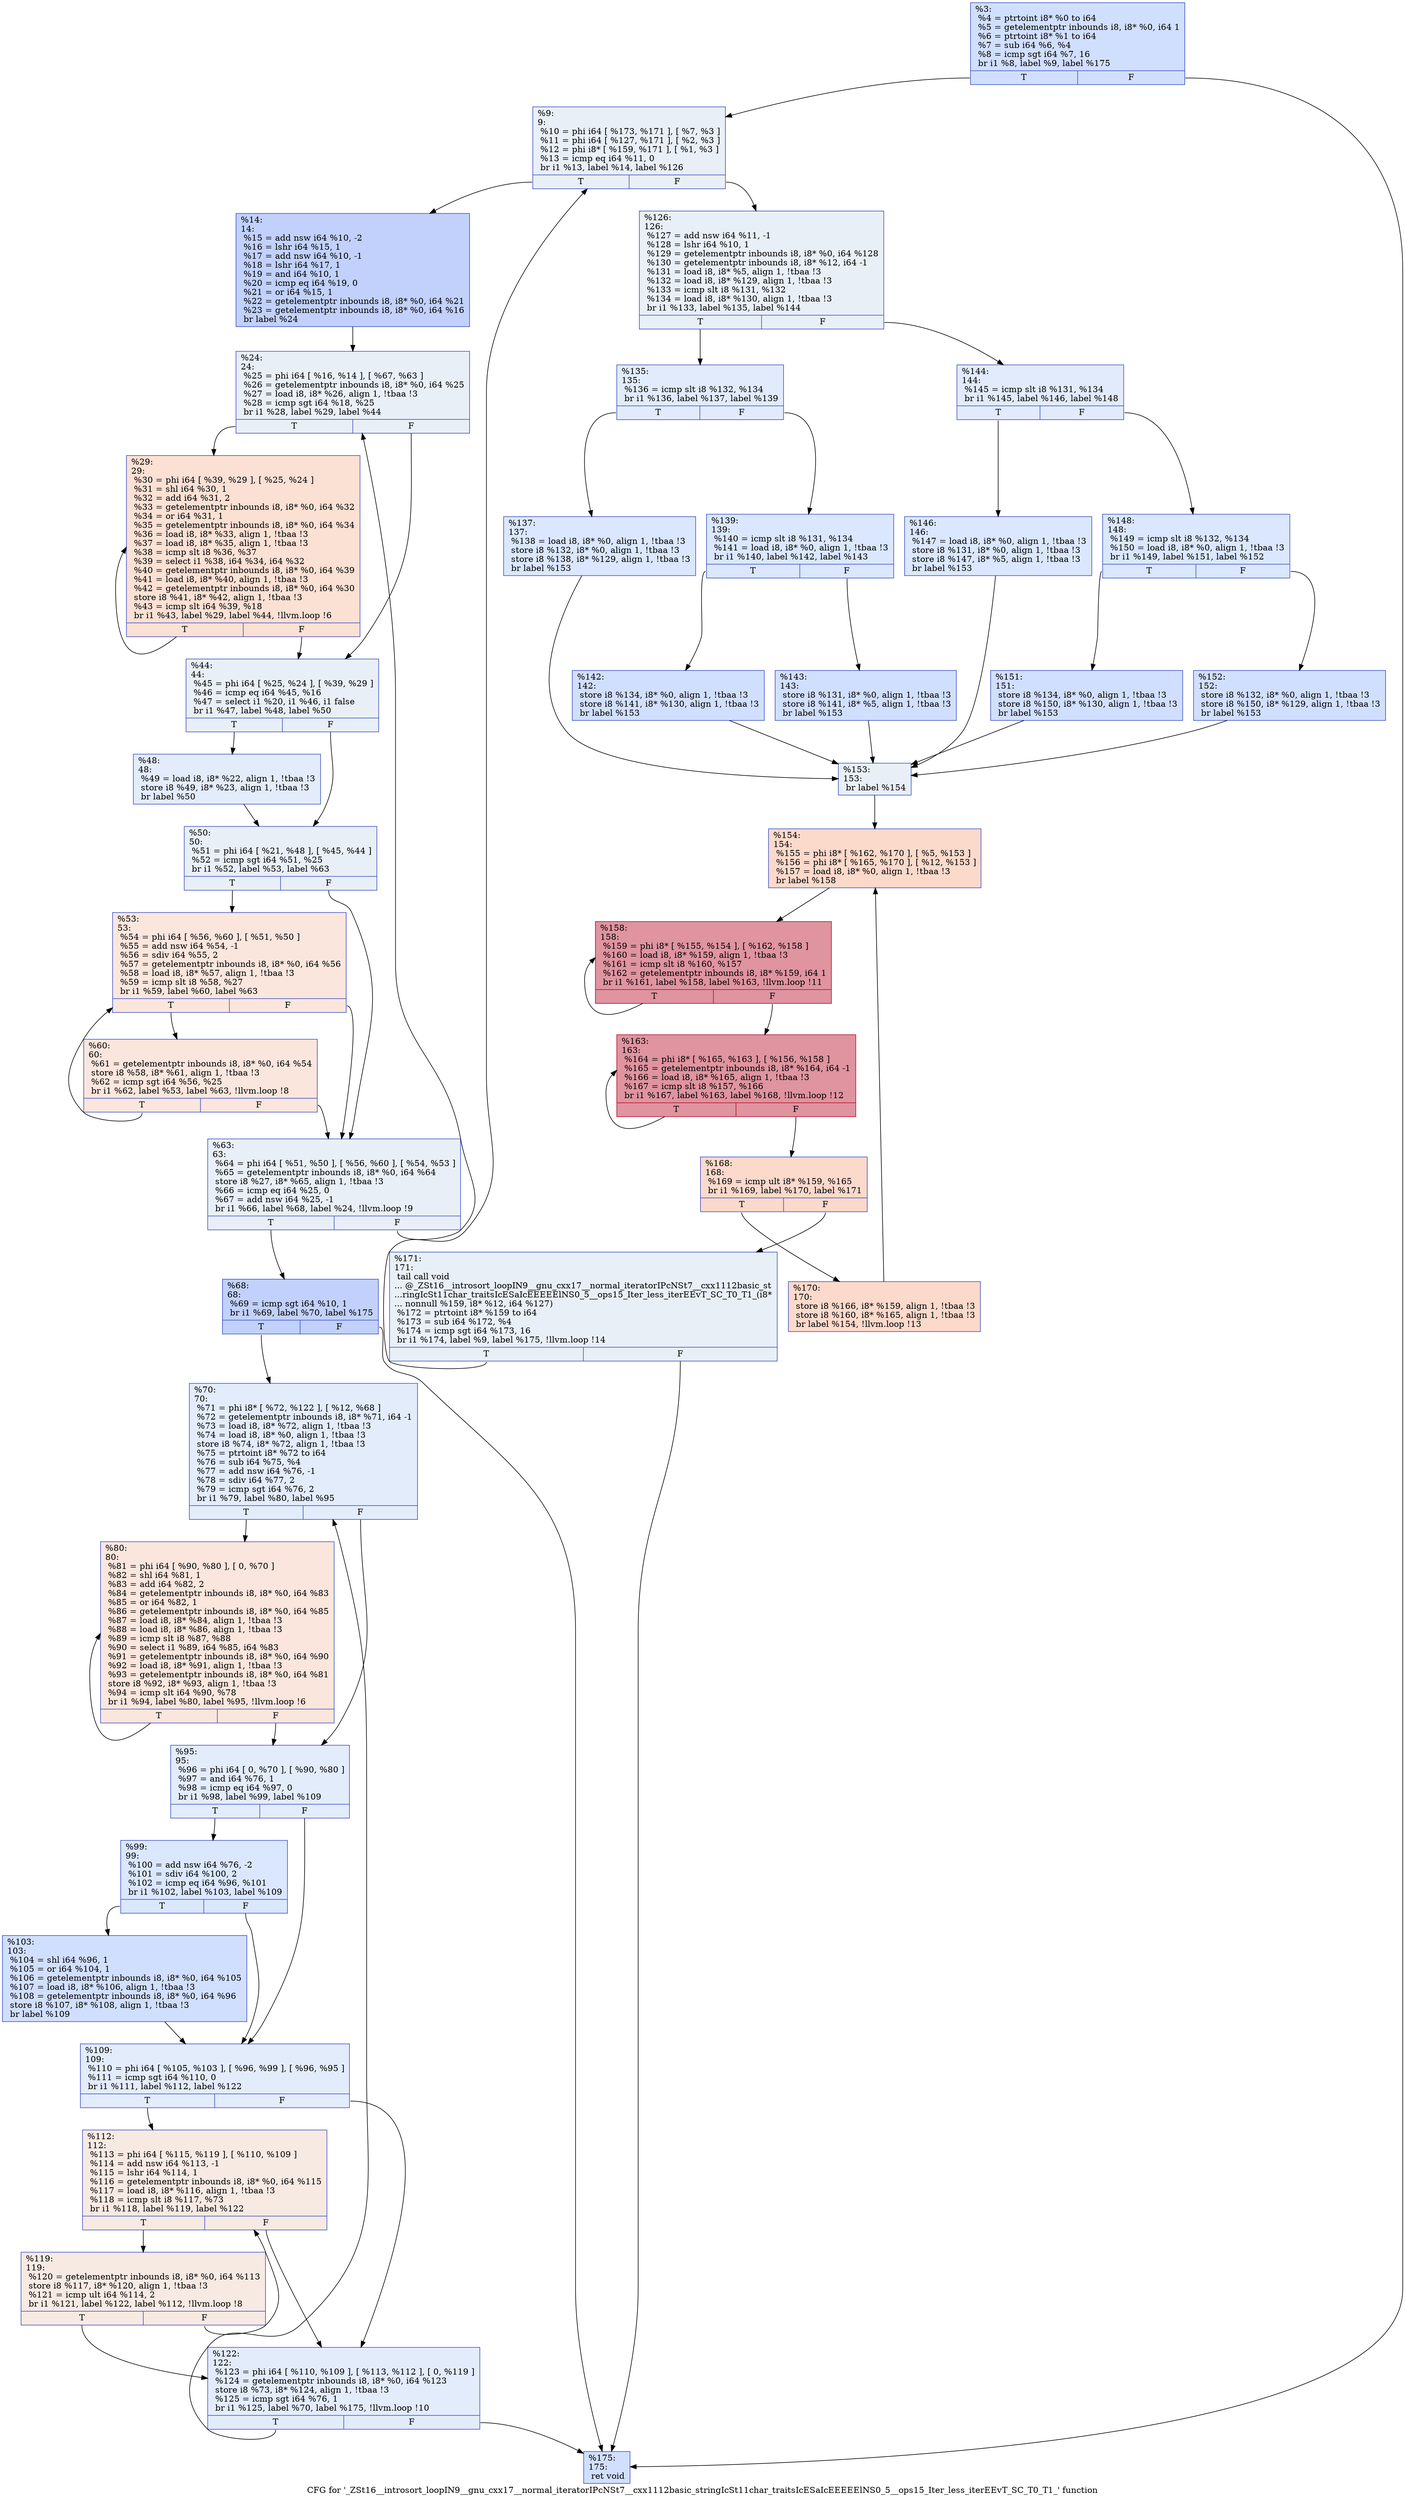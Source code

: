 digraph "CFG for '_ZSt16__introsort_loopIN9__gnu_cxx17__normal_iteratorIPcNSt7__cxx1112basic_stringIcSt11char_traitsIcESaIcEEEEElNS0_5__ops15_Iter_less_iterEEvT_SC_T0_T1_' function" {
	label="CFG for '_ZSt16__introsort_loopIN9__gnu_cxx17__normal_iteratorIPcNSt7__cxx1112basic_stringIcSt11char_traitsIcESaIcEEEEElNS0_5__ops15_Iter_less_iterEEvT_SC_T0_T1_' function";

	Node0x56004dbb4420 [shape=record,color="#3d50c3ff", style=filled, fillcolor="#96b7ff70",label="{%3:\l  %4 = ptrtoint i8* %0 to i64\l  %5 = getelementptr inbounds i8, i8* %0, i64 1\l  %6 = ptrtoint i8* %1 to i64\l  %7 = sub i64 %6, %4\l  %8 = icmp sgt i64 %7, 16\l  br i1 %8, label %9, label %175\l|{<s0>T|<s1>F}}"];
	Node0x56004dbb4420:s0 -> Node0x56004dbb44e0;
	Node0x56004dbb4420:s1 -> Node0x56004dbb4750;
	Node0x56004dbb44e0 [shape=record,color="#3d50c3ff", style=filled, fillcolor="#cedaeb70",label="{%9:\l9:                                                \l  %10 = phi i64 [ %173, %171 ], [ %7, %3 ]\l  %11 = phi i64 [ %127, %171 ], [ %2, %3 ]\l  %12 = phi i8* [ %159, %171 ], [ %1, %3 ]\l  %13 = icmp eq i64 %11, 0\l  br i1 %13, label %14, label %126\l|{<s0>T|<s1>F}}"];
	Node0x56004dbb44e0:s0 -> Node0x56004dbb4a20;
	Node0x56004dbb44e0:s1 -> Node0x56004dbbcbb0;
	Node0x56004dbb4a20 [shape=record,color="#3d50c3ff", style=filled, fillcolor="#7396f570",label="{%14:\l14:                                               \l  %15 = add nsw i64 %10, -2\l  %16 = lshr i64 %15, 1\l  %17 = add nsw i64 %10, -1\l  %18 = lshr i64 %17, 1\l  %19 = and i64 %10, 1\l  %20 = icmp eq i64 %19, 0\l  %21 = or i64 %15, 1\l  %22 = getelementptr inbounds i8, i8* %0, i64 %21\l  %23 = getelementptr inbounds i8, i8* %0, i64 %16\l  br label %24\l}"];
	Node0x56004dbb4a20 -> Node0x56004dbbd140;
	Node0x56004dbbd140 [shape=record,color="#3d50c3ff", style=filled, fillcolor="#cedaeb70",label="{%24:\l24:                                               \l  %25 = phi i64 [ %16, %14 ], [ %67, %63 ]\l  %26 = getelementptr inbounds i8, i8* %0, i64 %25\l  %27 = load i8, i8* %26, align 1, !tbaa !3\l  %28 = icmp sgt i64 %18, %25\l  br i1 %28, label %29, label %44\l|{<s0>T|<s1>F}}"];
	Node0x56004dbbd140:s0 -> Node0x56004dbbd4b0;
	Node0x56004dbbd140:s1 -> Node0x56004dbbd540;
	Node0x56004dbbd4b0 [shape=record,color="#3d50c3ff", style=filled, fillcolor="#f7b99e70",label="{%29:\l29:                                               \l  %30 = phi i64 [ %39, %29 ], [ %25, %24 ]\l  %31 = shl i64 %30, 1\l  %32 = add i64 %31, 2\l  %33 = getelementptr inbounds i8, i8* %0, i64 %32\l  %34 = or i64 %31, 1\l  %35 = getelementptr inbounds i8, i8* %0, i64 %34\l  %36 = load i8, i8* %33, align 1, !tbaa !3\l  %37 = load i8, i8* %35, align 1, !tbaa !3\l  %38 = icmp slt i8 %36, %37\l  %39 = select i1 %38, i64 %34, i64 %32\l  %40 = getelementptr inbounds i8, i8* %0, i64 %39\l  %41 = load i8, i8* %40, align 1, !tbaa !3\l  %42 = getelementptr inbounds i8, i8* %0, i64 %30\l  store i8 %41, i8* %42, align 1, !tbaa !3\l  %43 = icmp slt i64 %39, %18\l  br i1 %43, label %29, label %44, !llvm.loop !6\l|{<s0>T|<s1>F}}"];
	Node0x56004dbbd4b0:s0 -> Node0x56004dbbd4b0;
	Node0x56004dbbd4b0:s1 -> Node0x56004dbbd540;
	Node0x56004dbbd540 [shape=record,color="#3d50c3ff", style=filled, fillcolor="#cedaeb70",label="{%44:\l44:                                               \l  %45 = phi i64 [ %25, %24 ], [ %39, %29 ]\l  %46 = icmp eq i64 %45, %16\l  %47 = select i1 %20, i1 %46, i1 false\l  br i1 %47, label %48, label %50\l|{<s0>T|<s1>F}}"];
	Node0x56004dbbd540:s0 -> Node0x56004dbbe160;
	Node0x56004dbbd540:s1 -> Node0x56004dbbe1b0;
	Node0x56004dbbe160 [shape=record,color="#3d50c3ff", style=filled, fillcolor="#bfd3f670",label="{%48:\l48:                                               \l  %49 = load i8, i8* %22, align 1, !tbaa !3\l  store i8 %49, i8* %23, align 1, !tbaa !3\l  br label %50\l}"];
	Node0x56004dbbe160 -> Node0x56004dbbe1b0;
	Node0x56004dbbe1b0 [shape=record,color="#3d50c3ff", style=filled, fillcolor="#cedaeb70",label="{%50:\l50:                                               \l  %51 = phi i64 [ %21, %48 ], [ %45, %44 ]\l  %52 = icmp sgt i64 %51, %25\l  br i1 %52, label %53, label %63\l|{<s0>T|<s1>F}}"];
	Node0x56004dbbe1b0:s0 -> Node0x56004dbbe5a0;
	Node0x56004dbbe1b0:s1 -> Node0x56004dbbd230;
	Node0x56004dbbe5a0 [shape=record,color="#3d50c3ff", style=filled, fillcolor="#f3c7b170",label="{%53:\l53:                                               \l  %54 = phi i64 [ %56, %60 ], [ %51, %50 ]\l  %55 = add nsw i64 %54, -1\l  %56 = sdiv i64 %55, 2\l  %57 = getelementptr inbounds i8, i8* %0, i64 %56\l  %58 = load i8, i8* %57, align 1, !tbaa !3\l  %59 = icmp slt i8 %58, %27\l  br i1 %59, label %60, label %63\l|{<s0>T|<s1>F}}"];
	Node0x56004dbbe5a0:s0 -> Node0x56004dbbe6a0;
	Node0x56004dbbe5a0:s1 -> Node0x56004dbbd230;
	Node0x56004dbbe6a0 [shape=record,color="#3d50c3ff", style=filled, fillcolor="#f3c7b170",label="{%60:\l60:                                               \l  %61 = getelementptr inbounds i8, i8* %0, i64 %54\l  store i8 %58, i8* %61, align 1, !tbaa !3\l  %62 = icmp sgt i64 %56, %25\l  br i1 %62, label %53, label %63, !llvm.loop !8\l|{<s0>T|<s1>F}}"];
	Node0x56004dbbe6a0:s0 -> Node0x56004dbbe5a0;
	Node0x56004dbbe6a0:s1 -> Node0x56004dbbd230;
	Node0x56004dbbd230 [shape=record,color="#3d50c3ff", style=filled, fillcolor="#cedaeb70",label="{%63:\l63:                                               \l  %64 = phi i64 [ %51, %50 ], [ %56, %60 ], [ %54, %53 ]\l  %65 = getelementptr inbounds i8, i8* %0, i64 %64\l  store i8 %27, i8* %65, align 1, !tbaa !3\l  %66 = icmp eq i64 %25, 0\l  %67 = add nsw i64 %25, -1\l  br i1 %66, label %68, label %24, !llvm.loop !9\l|{<s0>T|<s1>F}}"];
	Node0x56004dbbd230:s0 -> Node0x56004dbbf120;
	Node0x56004dbbd230:s1 -> Node0x56004dbbd140;
	Node0x56004dbbf120 [shape=record,color="#3d50c3ff", style=filled, fillcolor="#7396f570",label="{%68:\l68:                                               \l  %69 = icmp sgt i64 %10, 1\l  br i1 %69, label %70, label %175\l|{<s0>T|<s1>F}}"];
	Node0x56004dbbf120:s0 -> Node0x56004dbbf390;
	Node0x56004dbbf120:s1 -> Node0x56004dbb4750;
	Node0x56004dbbf390 [shape=record,color="#3d50c3ff", style=filled, fillcolor="#bfd3f670",label="{%70:\l70:                                               \l  %71 = phi i8* [ %72, %122 ], [ %12, %68 ]\l  %72 = getelementptr inbounds i8, i8* %71, i64 -1\l  %73 = load i8, i8* %72, align 1, !tbaa !3\l  %74 = load i8, i8* %0, align 1, !tbaa !3\l  store i8 %74, i8* %72, align 1, !tbaa !3\l  %75 = ptrtoint i8* %72 to i64\l  %76 = sub i64 %75, %4\l  %77 = add nsw i64 %76, -1\l  %78 = sdiv i64 %77, 2\l  %79 = icmp sgt i64 %76, 2\l  br i1 %79, label %80, label %95\l|{<s0>T|<s1>F}}"];
	Node0x56004dbbf390:s0 -> Node0x56004dbbfa90;
	Node0x56004dbbf390:s1 -> Node0x56004dbbfae0;
	Node0x56004dbbfa90 [shape=record,color="#3d50c3ff", style=filled, fillcolor="#f3c7b170",label="{%80:\l80:                                               \l  %81 = phi i64 [ %90, %80 ], [ 0, %70 ]\l  %82 = shl i64 %81, 1\l  %83 = add i64 %82, 2\l  %84 = getelementptr inbounds i8, i8* %0, i64 %83\l  %85 = or i64 %82, 1\l  %86 = getelementptr inbounds i8, i8* %0, i64 %85\l  %87 = load i8, i8* %84, align 1, !tbaa !3\l  %88 = load i8, i8* %86, align 1, !tbaa !3\l  %89 = icmp slt i8 %87, %88\l  %90 = select i1 %89, i64 %85, i64 %83\l  %91 = getelementptr inbounds i8, i8* %0, i64 %90\l  %92 = load i8, i8* %91, align 1, !tbaa !3\l  %93 = getelementptr inbounds i8, i8* %0, i64 %81\l  store i8 %92, i8* %93, align 1, !tbaa !3\l  %94 = icmp slt i64 %90, %78\l  br i1 %94, label %80, label %95, !llvm.loop !6\l|{<s0>T|<s1>F}}"];
	Node0x56004dbbfa90:s0 -> Node0x56004dbbfa90;
	Node0x56004dbbfa90:s1 -> Node0x56004dbbfae0;
	Node0x56004dbbfae0 [shape=record,color="#3d50c3ff", style=filled, fillcolor="#bfd3f670",label="{%95:\l95:                                               \l  %96 = phi i64 [ 0, %70 ], [ %90, %80 ]\l  %97 = and i64 %76, 1\l  %98 = icmp eq i64 %97, 0\l  br i1 %98, label %99, label %109\l|{<s0>T|<s1>F}}"];
	Node0x56004dbbfae0:s0 -> Node0x56004dbc0d40;
	Node0x56004dbbfae0:s1 -> Node0x56004dbc0d90;
	Node0x56004dbc0d40 [shape=record,color="#3d50c3ff", style=filled, fillcolor="#abc8fd70",label="{%99:\l99:                                               \l  %100 = add nsw i64 %76, -2\l  %101 = sdiv i64 %100, 2\l  %102 = icmp eq i64 %96, %101\l  br i1 %102, label %103, label %109\l|{<s0>T|<s1>F}}"];
	Node0x56004dbc0d40:s0 -> Node0x56004dbc1040;
	Node0x56004dbc0d40:s1 -> Node0x56004dbc0d90;
	Node0x56004dbc1040 [shape=record,color="#3d50c3ff", style=filled, fillcolor="#96b7ff70",label="{%103:\l103:                                              \l  %104 = shl i64 %96, 1\l  %105 = or i64 %104, 1\l  %106 = getelementptr inbounds i8, i8* %0, i64 %105\l  %107 = load i8, i8* %106, align 1, !tbaa !3\l  %108 = getelementptr inbounds i8, i8* %0, i64 %96\l  store i8 %107, i8* %108, align 1, !tbaa !3\l  br label %109\l}"];
	Node0x56004dbc1040 -> Node0x56004dbc0d90;
	Node0x56004dbc0d90 [shape=record,color="#3d50c3ff", style=filled, fillcolor="#bfd3f670",label="{%109:\l109:                                              \l  %110 = phi i64 [ %105, %103 ], [ %96, %99 ], [ %96, %95 ]\l  %111 = icmp sgt i64 %110, 0\l  br i1 %111, label %112, label %122\l|{<s0>T|<s1>F}}"];
	Node0x56004dbc0d90:s0 -> Node0x56004dbc1670;
	Node0x56004dbc0d90:s1 -> Node0x56004dbbf490;
	Node0x56004dbc1670 [shape=record,color="#3d50c3ff", style=filled, fillcolor="#eed0c070",label="{%112:\l112:                                              \l  %113 = phi i64 [ %115, %119 ], [ %110, %109 ]\l  %114 = add nsw i64 %113, -1\l  %115 = lshr i64 %114, 1\l  %116 = getelementptr inbounds i8, i8* %0, i64 %115\l  %117 = load i8, i8* %116, align 1, !tbaa !3\l  %118 = icmp slt i8 %117, %73\l  br i1 %118, label %119, label %122\l|{<s0>T|<s1>F}}"];
	Node0x56004dbc1670:s0 -> Node0x56004dbc1770;
	Node0x56004dbc1670:s1 -> Node0x56004dbbf490;
	Node0x56004dbc1770 [shape=record,color="#3d50c3ff", style=filled, fillcolor="#eed0c070",label="{%119:\l119:                                              \l  %120 = getelementptr inbounds i8, i8* %0, i64 %113\l  store i8 %117, i8* %120, align 1, !tbaa !3\l  %121 = icmp ult i64 %114, 2\l  br i1 %121, label %122, label %112, !llvm.loop !8\l|{<s0>T|<s1>F}}"];
	Node0x56004dbc1770:s0 -> Node0x56004dbbf490;
	Node0x56004dbc1770:s1 -> Node0x56004dbc1670;
	Node0x56004dbbf490 [shape=record,color="#3d50c3ff", style=filled, fillcolor="#bfd3f670",label="{%122:\l122:                                              \l  %123 = phi i64 [ %110, %109 ], [ %113, %112 ], [ 0, %119 ]\l  %124 = getelementptr inbounds i8, i8* %0, i64 %123\l  store i8 %73, i8* %124, align 1, !tbaa !3\l  %125 = icmp sgt i64 %76, 1\l  br i1 %125, label %70, label %175, !llvm.loop !10\l|{<s0>T|<s1>F}}"];
	Node0x56004dbbf490:s0 -> Node0x56004dbbf390;
	Node0x56004dbbf490:s1 -> Node0x56004dbb4750;
	Node0x56004dbbcbb0 [shape=record,color="#3d50c3ff", style=filled, fillcolor="#cedaeb70",label="{%126:\l126:                                              \l  %127 = add nsw i64 %11, -1\l  %128 = lshr i64 %10, 1\l  %129 = getelementptr inbounds i8, i8* %0, i64 %128\l  %130 = getelementptr inbounds i8, i8* %12, i64 -1\l  %131 = load i8, i8* %5, align 1, !tbaa !3\l  %132 = load i8, i8* %129, align 1, !tbaa !3\l  %133 = icmp slt i8 %131, %132\l  %134 = load i8, i8* %130, align 1, !tbaa !3\l  br i1 %133, label %135, label %144\l|{<s0>T|<s1>F}}"];
	Node0x56004dbbcbb0:s0 -> Node0x56004dbb22a0;
	Node0x56004dbbcbb0:s1 -> Node0x56004dbb22f0;
	Node0x56004dbb22a0 [shape=record,color="#3d50c3ff", style=filled, fillcolor="#bbd1f870",label="{%135:\l135:                                              \l  %136 = icmp slt i8 %132, %134\l  br i1 %136, label %137, label %139\l|{<s0>T|<s1>F}}"];
	Node0x56004dbb22a0:s0 -> Node0x56004dbb2480;
	Node0x56004dbb22a0:s1 -> Node0x56004dbb24d0;
	Node0x56004dbb2480 [shape=record,color="#3d50c3ff", style=filled, fillcolor="#abc8fd70",label="{%137:\l137:                                              \l  %138 = load i8, i8* %0, align 1, !tbaa !3\l  store i8 %132, i8* %0, align 1, !tbaa !3\l  store i8 %138, i8* %129, align 1, !tbaa !3\l  br label %153\l}"];
	Node0x56004dbb2480 -> Node0x56004dbb2760;
	Node0x56004dbb24d0 [shape=record,color="#3d50c3ff", style=filled, fillcolor="#abc8fd70",label="{%139:\l139:                                              \l  %140 = icmp slt i8 %131, %134\l  %141 = load i8, i8* %0, align 1, !tbaa !3\l  br i1 %140, label %142, label %143\l|{<s0>T|<s1>F}}"];
	Node0x56004dbb24d0:s0 -> Node0x56004dbb2920;
	Node0x56004dbb24d0:s1 -> Node0x56004dbb2970;
	Node0x56004dbb2920 [shape=record,color="#3d50c3ff", style=filled, fillcolor="#96b7ff70",label="{%142:\l142:                                              \l  store i8 %134, i8* %0, align 1, !tbaa !3\l  store i8 %141, i8* %130, align 1, !tbaa !3\l  br label %153\l}"];
	Node0x56004dbb2920 -> Node0x56004dbb2760;
	Node0x56004dbb2970 [shape=record,color="#3d50c3ff", style=filled, fillcolor="#96b7ff70",label="{%143:\l143:                                              \l  store i8 %131, i8* %0, align 1, !tbaa !3\l  store i8 %141, i8* %5, align 1, !tbaa !3\l  br label %153\l}"];
	Node0x56004dbb2970 -> Node0x56004dbb2760;
	Node0x56004dbb22f0 [shape=record,color="#3d50c3ff", style=filled, fillcolor="#bbd1f870",label="{%144:\l144:                                              \l  %145 = icmp slt i8 %131, %134\l  br i1 %145, label %146, label %148\l|{<s0>T|<s1>F}}"];
	Node0x56004dbb22f0:s0 -> Node0x56004dbb2e60;
	Node0x56004dbb22f0:s1 -> Node0x56004dbb2eb0;
	Node0x56004dbb2e60 [shape=record,color="#3d50c3ff", style=filled, fillcolor="#abc8fd70",label="{%146:\l146:                                              \l  %147 = load i8, i8* %0, align 1, !tbaa !3\l  store i8 %131, i8* %0, align 1, !tbaa !3\l  store i8 %147, i8* %5, align 1, !tbaa !3\l  br label %153\l}"];
	Node0x56004dbb2e60 -> Node0x56004dbb2760;
	Node0x56004dbb2eb0 [shape=record,color="#3d50c3ff", style=filled, fillcolor="#abc8fd70",label="{%148:\l148:                                              \l  %149 = icmp slt i8 %132, %134\l  %150 = load i8, i8* %0, align 1, !tbaa !3\l  br i1 %149, label %151, label %152\l|{<s0>T|<s1>F}}"];
	Node0x56004dbb2eb0:s0 -> Node0x56004dbb32b0;
	Node0x56004dbb2eb0:s1 -> Node0x56004dbb3300;
	Node0x56004dbb32b0 [shape=record,color="#3d50c3ff", style=filled, fillcolor="#96b7ff70",label="{%151:\l151:                                              \l  store i8 %134, i8* %0, align 1, !tbaa !3\l  store i8 %150, i8* %130, align 1, !tbaa !3\l  br label %153\l}"];
	Node0x56004dbb32b0 -> Node0x56004dbb2760;
	Node0x56004dbb3300 [shape=record,color="#3d50c3ff", style=filled, fillcolor="#96b7ff70",label="{%152:\l152:                                              \l  store i8 %132, i8* %0, align 1, !tbaa !3\l  store i8 %150, i8* %129, align 1, !tbaa !3\l  br label %153\l}"];
	Node0x56004dbb3300 -> Node0x56004dbb2760;
	Node0x56004dbb2760 [shape=record,color="#3d50c3ff", style=filled, fillcolor="#cedaeb70",label="{%153:\l153:                                              \l  br label %154\l}"];
	Node0x56004dbb2760 -> Node0x56004dbb3720;
	Node0x56004dbb3720 [shape=record,color="#3d50c3ff", style=filled, fillcolor="#f7a88970",label="{%154:\l154:                                              \l  %155 = phi i8* [ %162, %170 ], [ %5, %153 ]\l  %156 = phi i8* [ %165, %170 ], [ %12, %153 ]\l  %157 = load i8, i8* %0, align 1, !tbaa !3\l  br label %158\l}"];
	Node0x56004dbb3720 -> Node0x56004dbbb0a0;
	Node0x56004dbbb0a0 [shape=record,color="#b70d28ff", style=filled, fillcolor="#b70d2870",label="{%158:\l158:                                              \l  %159 = phi i8* [ %155, %154 ], [ %162, %158 ]\l  %160 = load i8, i8* %159, align 1, !tbaa !3\l  %161 = icmp slt i8 %160, %157\l  %162 = getelementptr inbounds i8, i8* %159, i64 1\l  br i1 %161, label %158, label %163, !llvm.loop !11\l|{<s0>T|<s1>F}}"];
	Node0x56004dbbb0a0:s0 -> Node0x56004dbbb0a0;
	Node0x56004dbbb0a0:s1 -> Node0x56004dbbb3b0;
	Node0x56004dbbb3b0 [shape=record,color="#b70d28ff", style=filled, fillcolor="#b70d2870",label="{%163:\l163:                                              \l  %164 = phi i8* [ %165, %163 ], [ %156, %158 ]\l  %165 = getelementptr inbounds i8, i8* %164, i64 -1\l  %166 = load i8, i8* %165, align 1, !tbaa !3\l  %167 = icmp slt i8 %157, %166\l  br i1 %167, label %163, label %168, !llvm.loop !12\l|{<s0>T|<s1>F}}"];
	Node0x56004dbbb3b0:s0 -> Node0x56004dbbb3b0;
	Node0x56004dbbb3b0:s1 -> Node0x56004dbbb7a0;
	Node0x56004dbbb7a0 [shape=record,color="#3d50c3ff", style=filled, fillcolor="#f7a88970",label="{%168:\l168:                                              \l  %169 = icmp ult i8* %159, %165\l  br i1 %169, label %170, label %171\l|{<s0>T|<s1>F}}"];
	Node0x56004dbbb7a0:s0 -> Node0x56004dbb37e0;
	Node0x56004dbbb7a0:s1 -> Node0x56004dbb47a0;
	Node0x56004dbb37e0 [shape=record,color="#3d50c3ff", style=filled, fillcolor="#f7a88970",label="{%170:\l170:                                              \l  store i8 %166, i8* %159, align 1, !tbaa !3\l  store i8 %160, i8* %165, align 1, !tbaa !3\l  br label %154, !llvm.loop !13\l}"];
	Node0x56004dbb37e0 -> Node0x56004dbb3720;
	Node0x56004dbb47a0 [shape=record,color="#3d50c3ff", style=filled, fillcolor="#cedaeb70",label="{%171:\l171:                                              \l  tail call void\l... @_ZSt16__introsort_loopIN9__gnu_cxx17__normal_iteratorIPcNSt7__cxx1112basic_st\l...ringIcSt11char_traitsIcESaIcEEEEElNS0_5__ops15_Iter_less_iterEEvT_SC_T0_T1_(i8*\l... nonnull %159, i8* %12, i64 %127)\l  %172 = ptrtoint i8* %159 to i64\l  %173 = sub i64 %172, %4\l  %174 = icmp sgt i64 %173, 16\l  br i1 %174, label %9, label %175, !llvm.loop !14\l|{<s0>T|<s1>F}}"];
	Node0x56004dbb47a0:s0 -> Node0x56004dbb44e0;
	Node0x56004dbb47a0:s1 -> Node0x56004dbb4750;
	Node0x56004dbb4750 [shape=record,color="#3d50c3ff", style=filled, fillcolor="#96b7ff70",label="{%175:\l175:                                              \l  ret void\l}"];
}
